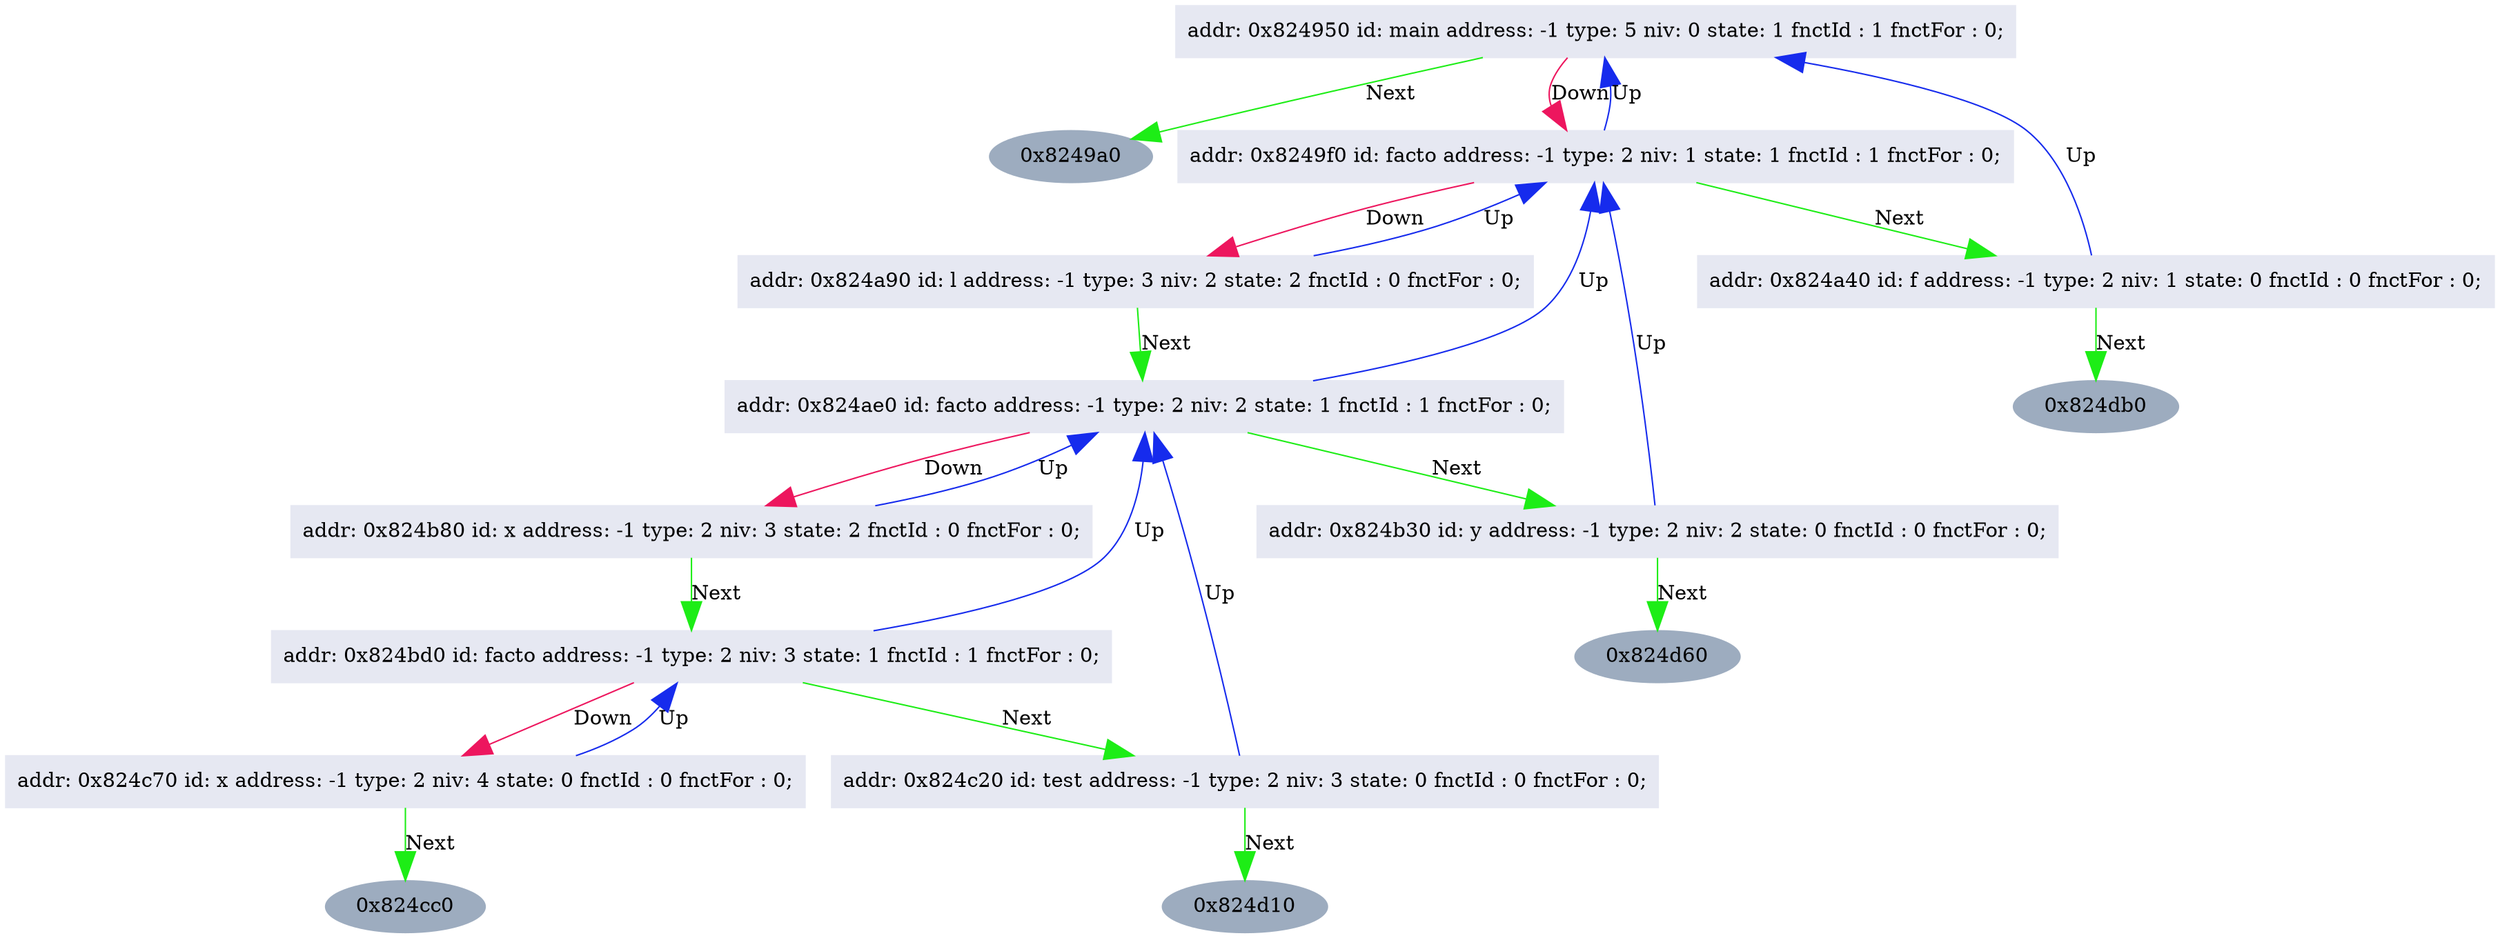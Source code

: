 //dot -Tjpg -oArbreGraph.jpg ArbreGraph.dot
digraph LSD12{
	bgcolor=white
	node [color="#9DACBF", fontcolor="#000000", style=filled];
	edge [arrowsize=2, color="#000000"];

// A remplacer avec ce qu'il y a entre ";*** BEGIN printTreeGraphViz(..) +locations ***" et ";*** END printTreeGraphViz(..) +locations ***"
"0x824950";
"0x824950"[shape=box, color="#e6e8f2", fontcolor="#000000",label="addr: 0x824950 id: main address: -1 type: 5 niv: 0 state: 1 fnctId : 1 fnctFor : 0;"];
"0x824950" -> "0x8249a0" [color="#1DED16", label="Next"];
"0x824950" -> "0x8249f0"[color="#ED165E", label="Down"];
"0x8249f0";
"0x8249f0"[shape=box, color="#e6e8f2", fontcolor="#000000",label="addr: 0x8249f0 id: facto address: -1 type: 2 niv: 1 state: 1 fnctId : 1 fnctFor : 0;"];
"0x8249f0" -> "0x824a40" [color="#1DED16", label="Next"];
"0x8249f0" -> "0x824a90"[color="#ED165E", label="Down"];
"0x8249f0" -> "0x824950"[color="#162BED", label="Up"];
"0x824a90";
"0x824a90"[shape=box, color="#e6e8f2", fontcolor="#000000",label="addr: 0x824a90 id: l address: -1 type: 3 niv: 2 state: 2 fnctId : 0 fnctFor : 0;"];
"0x824a90" -> "0x824ae0" [color="#1DED16", label="Next"];
"0x824a90" -> "0x8249f0"[color="#162BED", label="Up"];
"0x824ae0";
"0x824ae0"[shape=box, color="#e6e8f2", fontcolor="#000000",label="addr: 0x824ae0 id: facto address: -1 type: 2 niv: 2 state: 1 fnctId : 1 fnctFor : 0;"];
"0x824ae0" -> "0x824b30" [color="#1DED16", label="Next"];
"0x824ae0" -> "0x824b80"[color="#ED165E", label="Down"];
"0x824ae0" -> "0x8249f0"[color="#162BED", label="Up"];
"0x824b80";
"0x824b80"[shape=box, color="#e6e8f2", fontcolor="#000000",label="addr: 0x824b80 id: x address: -1 type: 2 niv: 3 state: 2 fnctId : 0 fnctFor : 0;"];
"0x824b80" -> "0x824bd0" [color="#1DED16", label="Next"];
"0x824b80" -> "0x824ae0"[color="#162BED", label="Up"];
"0x824bd0";
"0x824bd0"[shape=box, color="#e6e8f2", fontcolor="#000000",label="addr: 0x824bd0 id: facto address: -1 type: 2 niv: 3 state: 1 fnctId : 1 fnctFor : 0;"];
"0x824bd0" -> "0x824c20" [color="#1DED16", label="Next"];
"0x824bd0" -> "0x824c70"[color="#ED165E", label="Down"];
"0x824bd0" -> "0x824ae0"[color="#162BED", label="Up"];
"0x824c70";
"0x824c70"[shape=box, color="#e6e8f2", fontcolor="#000000",label="addr: 0x824c70 id: x address: -1 type: 2 niv: 4 state: 0 fnctId : 0 fnctFor : 0;"];
"0x824c70" -> "0x824cc0" [color="#1DED16", label="Next"];
"0x824c70" -> "0x824bd0"[color="#162BED", label="Up"];
"0x824c20";
"0x824c20"[shape=box, color="#e6e8f2", fontcolor="#000000",label="addr: 0x824c20 id: test address: -1 type: 2 niv: 3 state: 0 fnctId : 0 fnctFor : 0;"];
"0x824c20" -> "0x824d10" [color="#1DED16", label="Next"];
"0x824c20" -> "0x824ae0"[color="#162BED", label="Up"];
"0x824b30";
"0x824b30"[shape=box, color="#e6e8f2", fontcolor="#000000",label="addr: 0x824b30 id: y address: -1 type: 2 niv: 2 state: 0 fnctId : 0 fnctFor : 0;"];
"0x824b30" -> "0x824d60" [color="#1DED16", label="Next"];
"0x824b30" -> "0x8249f0"[color="#162BED", label="Up"];
"0x824a40";
"0x824a40"[shape=box, color="#e6e8f2", fontcolor="#000000",label="addr: 0x824a40 id: f address: -1 type: 2 niv: 1 state: 0 fnctId : 0 fnctFor : 0;"];
"0x824a40" -> "0x824db0" [color="#1DED16", label="Next"];
"0x824a40" -> "0x824950"[color="#162BED", label="Up"];

}